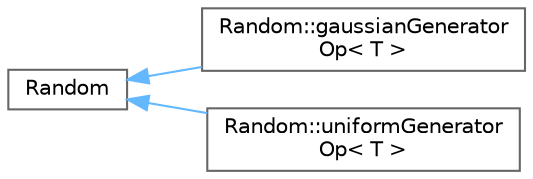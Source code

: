 digraph "Graphical Class Hierarchy"
{
 // LATEX_PDF_SIZE
  bgcolor="transparent";
  edge [fontname=Helvetica,fontsize=10,labelfontname=Helvetica,labelfontsize=10];
  node [fontname=Helvetica,fontsize=10,shape=box,height=0.2,width=0.4];
  rankdir="LR";
  Node0 [id="Node000000",label="Random",height=0.2,width=0.4,color="grey40", fillcolor="white", style="filled",URL="$classFoam_1_1Random.html",tooltip="Random number generator."];
  Node0 -> Node1 [id="edge5236_Node000000_Node000001",dir="back",color="steelblue1",style="solid",tooltip=" "];
  Node1 [id="Node000001",label="Random::gaussianGenerator\lOp\< T \>",height=0.2,width=0.4,color="grey40", fillcolor="white", style="filled",URL="$classFoam_1_1Random_1_1gaussianGeneratorOp.html",tooltip=" "];
  Node0 -> Node2 [id="edge5237_Node000000_Node000002",dir="back",color="steelblue1",style="solid",tooltip=" "];
  Node2 [id="Node000002",label="Random::uniformGenerator\lOp\< T \>",height=0.2,width=0.4,color="grey40", fillcolor="white", style="filled",URL="$classFoam_1_1Random_1_1uniformGeneratorOp.html",tooltip=" "];
}
